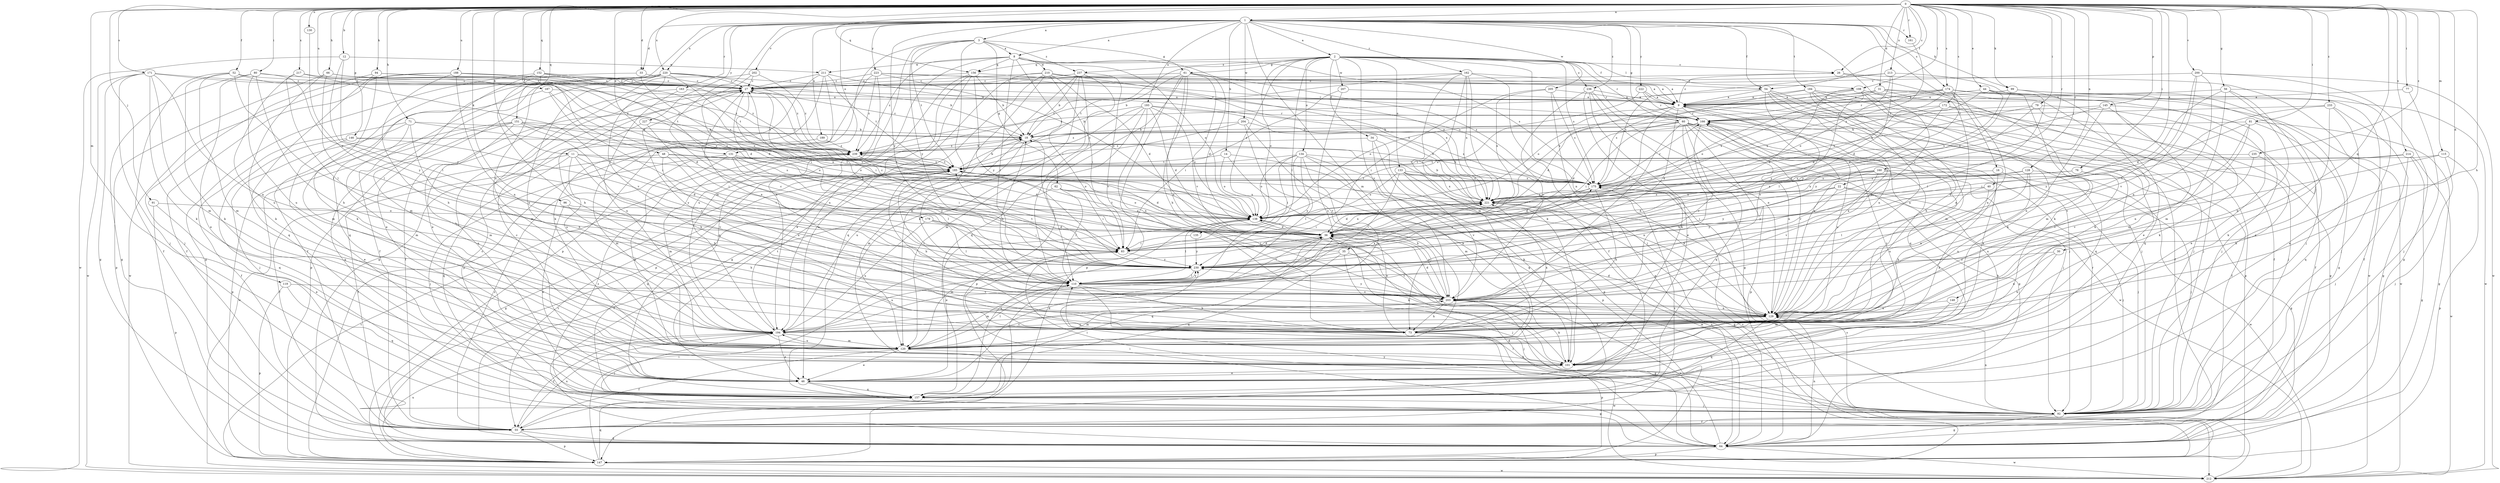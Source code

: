 strict digraph  {
0;
1;
2;
3;
8;
9;
11;
12;
14;
16;
18;
22;
26;
27;
30;
31;
33;
34;
35;
36;
40;
44;
46;
48;
52;
54;
55;
56;
60;
61;
62;
64;
66;
71;
73;
76;
77;
79;
80;
81;
83;
91;
92;
94;
96;
99;
101;
108;
110;
115;
119;
120;
128;
129;
130;
131;
133;
134;
135;
138;
145;
146;
147;
148;
151;
152;
156;
157;
160;
161;
162;
163;
166;
171;
172;
174;
175;
179;
184;
185;
187;
188;
189;
193;
194;
200;
202;
203;
204;
205;
207;
210;
211;
212;
213;
214;
217;
220;
221;
222;
223;
227;
230;
233;
235;
236;
237;
239;
0 -> 1  [label=a];
0 -> 11  [label=b];
0 -> 12  [label=b];
0 -> 22  [label=c];
0 -> 26  [label=c];
0 -> 30  [label=d];
0 -> 31  [label=d];
0 -> 33  [label=d];
0 -> 40  [label=e];
0 -> 44  [label=e];
0 -> 48  [label=f];
0 -> 52  [label=f];
0 -> 54  [label=f];
0 -> 56  [label=g];
0 -> 66  [label=h];
0 -> 71  [label=h];
0 -> 73  [label=h];
0 -> 76  [label=i];
0 -> 77  [label=i];
0 -> 79  [label=i];
0 -> 80  [label=i];
0 -> 81  [label=i];
0 -> 91  [label=j];
0 -> 94  [label=k];
0 -> 96  [label=k];
0 -> 99  [label=k];
0 -> 108  [label=l];
0 -> 115  [label=m];
0 -> 119  [label=m];
0 -> 128  [label=n];
0 -> 130  [label=o];
0 -> 131  [label=o];
0 -> 145  [label=p];
0 -> 146  [label=p];
0 -> 148  [label=q];
0 -> 151  [label=q];
0 -> 152  [label=q];
0 -> 156  [label=q];
0 -> 160  [label=r];
0 -> 161  [label=r];
0 -> 171  [label=s];
0 -> 172  [label=s];
0 -> 174  [label=s];
0 -> 187  [label=u];
0 -> 188  [label=u];
0 -> 200  [label=v];
0 -> 213  [label=x];
0 -> 214  [label=x];
0 -> 217  [label=x];
0 -> 220  [label=x];
0 -> 233  [label=z];
0 -> 235  [label=z];
1 -> 2  [label=a];
1 -> 3  [label=a];
1 -> 8  [label=a];
1 -> 14  [label=b];
1 -> 16  [label=b];
1 -> 33  [label=d];
1 -> 54  [label=f];
1 -> 60  [label=g];
1 -> 99  [label=k];
1 -> 120  [label=m];
1 -> 131  [label=o];
1 -> 161  [label=r];
1 -> 162  [label=r];
1 -> 163  [label=r];
1 -> 174  [label=s];
1 -> 179  [label=t];
1 -> 184  [label=t];
1 -> 189  [label=u];
1 -> 193  [label=u];
1 -> 194  [label=u];
1 -> 202  [label=v];
1 -> 203  [label=v];
1 -> 204  [label=w];
1 -> 205  [label=w];
1 -> 220  [label=x];
1 -> 222  [label=y];
1 -> 223  [label=y];
1 -> 227  [label=y];
1 -> 230  [label=y];
1 -> 236  [label=z];
2 -> 26  [label=c];
2 -> 34  [label=d];
2 -> 54  [label=f];
2 -> 61  [label=g];
2 -> 108  [label=l];
2 -> 110  [label=l];
2 -> 129  [label=n];
2 -> 133  [label=o];
2 -> 134  [label=o];
2 -> 135  [label=o];
2 -> 138  [label=o];
2 -> 156  [label=q];
2 -> 166  [label=r];
2 -> 175  [label=s];
2 -> 185  [label=t];
2 -> 203  [label=v];
2 -> 207  [label=w];
2 -> 236  [label=z];
2 -> 237  [label=z];
3 -> 8  [label=a];
3 -> 61  [label=g];
3 -> 62  [label=g];
3 -> 120  [label=m];
3 -> 147  [label=p];
3 -> 185  [label=t];
3 -> 203  [label=v];
3 -> 230  [label=y];
3 -> 237  [label=z];
8 -> 83  [label=i];
8 -> 110  [label=l];
8 -> 138  [label=o];
8 -> 156  [label=q];
8 -> 175  [label=s];
8 -> 194  [label=u];
8 -> 210  [label=w];
8 -> 211  [label=w];
8 -> 221  [label=x];
8 -> 239  [label=z];
9 -> 26  [label=c];
9 -> 35  [label=d];
9 -> 36  [label=d];
9 -> 46  [label=e];
9 -> 83  [label=i];
9 -> 129  [label=n];
9 -> 138  [label=o];
9 -> 157  [label=q];
9 -> 166  [label=r];
11 -> 36  [label=d];
11 -> 55  [label=f];
11 -> 73  [label=h];
11 -> 138  [label=o];
11 -> 157  [label=q];
11 -> 185  [label=t];
11 -> 203  [label=v];
12 -> 110  [label=l];
12 -> 211  [label=w];
12 -> 212  [label=w];
12 -> 230  [label=y];
14 -> 73  [label=h];
14 -> 129  [label=n];
14 -> 138  [label=o];
14 -> 185  [label=t];
16 -> 92  [label=j];
16 -> 101  [label=k];
16 -> 175  [label=s];
18 -> 27  [label=c];
18 -> 110  [label=l];
18 -> 120  [label=m];
18 -> 194  [label=u];
18 -> 239  [label=z];
22 -> 36  [label=d];
22 -> 83  [label=i];
22 -> 92  [label=j];
22 -> 101  [label=k];
22 -> 221  [label=x];
22 -> 230  [label=y];
26 -> 27  [label=c];
26 -> 101  [label=k];
26 -> 212  [label=w];
27 -> 9  [label=a];
27 -> 55  [label=f];
27 -> 83  [label=i];
27 -> 157  [label=q];
27 -> 185  [label=t];
27 -> 230  [label=y];
30 -> 73  [label=h];
30 -> 129  [label=n];
30 -> 230  [label=y];
31 -> 9  [label=a];
31 -> 55  [label=f];
31 -> 129  [label=n];
31 -> 138  [label=o];
31 -> 157  [label=q];
31 -> 221  [label=x];
33 -> 27  [label=c];
33 -> 55  [label=f];
33 -> 138  [label=o];
34 -> 64  [label=g];
34 -> 147  [label=p];
34 -> 157  [label=q];
34 -> 239  [label=z];
35 -> 27  [label=c];
35 -> 92  [label=j];
35 -> 157  [label=q];
35 -> 203  [label=v];
35 -> 230  [label=y];
36 -> 83  [label=i];
36 -> 101  [label=k];
36 -> 110  [label=l];
36 -> 120  [label=m];
36 -> 157  [label=q];
36 -> 185  [label=t];
36 -> 221  [label=x];
40 -> 73  [label=h];
40 -> 110  [label=l];
40 -> 221  [label=x];
44 -> 9  [label=a];
44 -> 55  [label=f];
44 -> 110  [label=l];
44 -> 175  [label=s];
44 -> 221  [label=x];
46 -> 27  [label=c];
46 -> 36  [label=d];
46 -> 64  [label=g];
46 -> 157  [label=q];
48 -> 55  [label=f];
48 -> 83  [label=i];
48 -> 129  [label=n];
48 -> 175  [label=s];
48 -> 185  [label=t];
52 -> 27  [label=c];
52 -> 55  [label=f];
52 -> 101  [label=k];
52 -> 110  [label=l];
52 -> 120  [label=m];
52 -> 239  [label=z];
54 -> 9  [label=a];
54 -> 55  [label=f];
54 -> 92  [label=j];
54 -> 129  [label=n];
54 -> 157  [label=q];
54 -> 203  [label=v];
54 -> 239  [label=z];
55 -> 64  [label=g];
55 -> 110  [label=l];
55 -> 147  [label=p];
55 -> 175  [label=s];
55 -> 194  [label=u];
55 -> 239  [label=z];
56 -> 9  [label=a];
56 -> 36  [label=d];
56 -> 46  [label=e];
56 -> 73  [label=h];
56 -> 92  [label=j];
56 -> 120  [label=m];
60 -> 18  [label=b];
60 -> 36  [label=d];
60 -> 64  [label=g];
60 -> 73  [label=h];
60 -> 83  [label=i];
60 -> 92  [label=j];
60 -> 129  [label=n];
60 -> 147  [label=p];
60 -> 157  [label=q];
60 -> 194  [label=u];
60 -> 212  [label=w];
61 -> 18  [label=b];
61 -> 27  [label=c];
61 -> 36  [label=d];
61 -> 73  [label=h];
61 -> 129  [label=n];
61 -> 147  [label=p];
61 -> 157  [label=q];
61 -> 175  [label=s];
61 -> 203  [label=v];
62 -> 55  [label=f];
62 -> 83  [label=i];
62 -> 110  [label=l];
62 -> 138  [label=o];
62 -> 221  [label=x];
64 -> 36  [label=d];
64 -> 83  [label=i];
64 -> 129  [label=n];
64 -> 147  [label=p];
64 -> 185  [label=t];
64 -> 203  [label=v];
64 -> 212  [label=w];
64 -> 221  [label=x];
64 -> 230  [label=y];
66 -> 27  [label=c];
66 -> 36  [label=d];
66 -> 101  [label=k];
66 -> 110  [label=l];
66 -> 138  [label=o];
66 -> 147  [label=p];
71 -> 18  [label=b];
71 -> 55  [label=f];
71 -> 73  [label=h];
71 -> 92  [label=j];
71 -> 120  [label=m];
71 -> 138  [label=o];
73 -> 27  [label=c];
73 -> 138  [label=o];
73 -> 147  [label=p];
73 -> 212  [label=w];
73 -> 221  [label=x];
76 -> 64  [label=g];
76 -> 175  [label=s];
76 -> 194  [label=u];
76 -> 221  [label=x];
77 -> 9  [label=a];
77 -> 92  [label=j];
79 -> 55  [label=f];
79 -> 101  [label=k];
79 -> 166  [label=r];
79 -> 175  [label=s];
79 -> 230  [label=y];
80 -> 27  [label=c];
80 -> 46  [label=e];
80 -> 64  [label=g];
80 -> 73  [label=h];
80 -> 194  [label=u];
80 -> 230  [label=y];
81 -> 18  [label=b];
81 -> 64  [label=g];
81 -> 83  [label=i];
81 -> 129  [label=n];
81 -> 157  [label=q];
81 -> 203  [label=v];
83 -> 36  [label=d];
83 -> 230  [label=y];
91 -> 46  [label=e];
91 -> 138  [label=o];
91 -> 147  [label=p];
92 -> 27  [label=c];
92 -> 55  [label=f];
92 -> 64  [label=g];
92 -> 83  [label=i];
92 -> 110  [label=l];
92 -> 129  [label=n];
92 -> 166  [label=r];
92 -> 239  [label=z];
94 -> 27  [label=c];
94 -> 36  [label=d];
94 -> 92  [label=j];
94 -> 101  [label=k];
94 -> 157  [label=q];
96 -> 46  [label=e];
96 -> 73  [label=h];
96 -> 138  [label=o];
99 -> 9  [label=a];
99 -> 64  [label=g];
99 -> 101  [label=k];
99 -> 110  [label=l];
99 -> 212  [label=w];
101 -> 36  [label=d];
101 -> 46  [label=e];
101 -> 166  [label=r];
108 -> 9  [label=a];
108 -> 36  [label=d];
108 -> 46  [label=e];
108 -> 92  [label=j];
108 -> 101  [label=k];
108 -> 138  [label=o];
108 -> 230  [label=y];
110 -> 27  [label=c];
110 -> 73  [label=h];
110 -> 92  [label=j];
110 -> 120  [label=m];
110 -> 203  [label=v];
110 -> 221  [label=x];
110 -> 230  [label=y];
115 -> 92  [label=j];
115 -> 147  [label=p];
115 -> 185  [label=t];
115 -> 203  [label=v];
119 -> 147  [label=p];
119 -> 157  [label=q];
119 -> 203  [label=v];
120 -> 46  [label=e];
120 -> 55  [label=f];
120 -> 101  [label=k];
120 -> 110  [label=l];
120 -> 194  [label=u];
120 -> 203  [label=v];
128 -> 129  [label=n];
128 -> 175  [label=s];
128 -> 194  [label=u];
128 -> 212  [label=w];
128 -> 230  [label=y];
129 -> 9  [label=a];
129 -> 36  [label=d];
129 -> 73  [label=h];
129 -> 157  [label=q];
129 -> 166  [label=r];
129 -> 185  [label=t];
129 -> 194  [label=u];
130 -> 230  [label=y];
131 -> 83  [label=i];
131 -> 92  [label=j];
131 -> 101  [label=k];
131 -> 110  [label=l];
131 -> 185  [label=t];
131 -> 230  [label=y];
133 -> 110  [label=l];
133 -> 129  [label=n];
133 -> 138  [label=o];
133 -> 175  [label=s];
133 -> 203  [label=v];
133 -> 212  [label=w];
133 -> 221  [label=x];
134 -> 83  [label=i];
134 -> 101  [label=k];
134 -> 110  [label=l];
134 -> 120  [label=m];
134 -> 138  [label=o];
134 -> 185  [label=t];
134 -> 194  [label=u];
134 -> 221  [label=x];
134 -> 230  [label=y];
135 -> 83  [label=i];
135 -> 230  [label=y];
138 -> 36  [label=d];
138 -> 46  [label=e];
138 -> 110  [label=l];
145 -> 46  [label=e];
145 -> 120  [label=m];
145 -> 129  [label=n];
145 -> 166  [label=r];
145 -> 175  [label=s];
146 -> 46  [label=e];
146 -> 157  [label=q];
146 -> 230  [label=y];
146 -> 239  [label=z];
147 -> 83  [label=i];
147 -> 157  [label=q];
147 -> 175  [label=s];
147 -> 194  [label=u];
147 -> 212  [label=w];
148 -> 120  [label=m];
148 -> 129  [label=n];
151 -> 18  [label=b];
151 -> 73  [label=h];
151 -> 120  [label=m];
151 -> 138  [label=o];
151 -> 147  [label=p];
151 -> 157  [label=q];
151 -> 212  [label=w];
151 -> 221  [label=x];
152 -> 27  [label=c];
152 -> 64  [label=g];
152 -> 73  [label=h];
152 -> 120  [label=m];
152 -> 175  [label=s];
152 -> 239  [label=z];
156 -> 18  [label=b];
156 -> 27  [label=c];
156 -> 46  [label=e];
156 -> 157  [label=q];
156 -> 166  [label=r];
156 -> 194  [label=u];
156 -> 230  [label=y];
157 -> 92  [label=j];
157 -> 138  [label=o];
160 -> 92  [label=j];
160 -> 138  [label=o];
160 -> 175  [label=s];
160 -> 194  [label=u];
160 -> 203  [label=v];
160 -> 221  [label=x];
160 -> 230  [label=y];
161 -> 221  [label=x];
162 -> 9  [label=a];
162 -> 27  [label=c];
162 -> 55  [label=f];
162 -> 92  [label=j];
162 -> 101  [label=k];
162 -> 120  [label=m];
162 -> 221  [label=x];
162 -> 239  [label=z];
163 -> 9  [label=a];
163 -> 120  [label=m];
163 -> 194  [label=u];
166 -> 18  [label=b];
166 -> 55  [label=f];
166 -> 194  [label=u];
166 -> 203  [label=v];
166 -> 239  [label=z];
171 -> 27  [label=c];
171 -> 64  [label=g];
171 -> 92  [label=j];
171 -> 101  [label=k];
171 -> 120  [label=m];
171 -> 129  [label=n];
171 -> 212  [label=w];
171 -> 239  [label=z];
172 -> 64  [label=g];
172 -> 92  [label=j];
172 -> 138  [label=o];
172 -> 166  [label=r];
172 -> 175  [label=s];
174 -> 9  [label=a];
174 -> 36  [label=d];
174 -> 92  [label=j];
174 -> 120  [label=m];
174 -> 129  [label=n];
174 -> 166  [label=r];
174 -> 212  [label=w];
174 -> 221  [label=x];
174 -> 230  [label=y];
175 -> 18  [label=b];
175 -> 36  [label=d];
175 -> 73  [label=h];
175 -> 166  [label=r];
175 -> 185  [label=t];
175 -> 221  [label=x];
179 -> 36  [label=d];
179 -> 83  [label=i];
179 -> 110  [label=l];
179 -> 194  [label=u];
184 -> 9  [label=a];
184 -> 73  [label=h];
184 -> 92  [label=j];
184 -> 120  [label=m];
184 -> 129  [label=n];
184 -> 147  [label=p];
184 -> 175  [label=s];
185 -> 18  [label=b];
185 -> 27  [label=c];
185 -> 36  [label=d];
185 -> 64  [label=g];
185 -> 73  [label=h];
185 -> 157  [label=q];
185 -> 175  [label=s];
185 -> 239  [label=z];
187 -> 9  [label=a];
187 -> 36  [label=d];
187 -> 83  [label=i];
187 -> 120  [label=m];
188 -> 18  [label=b];
188 -> 27  [label=c];
188 -> 55  [label=f];
188 -> 73  [label=h];
188 -> 129  [label=n];
188 -> 212  [label=w];
188 -> 239  [label=z];
189 -> 120  [label=m];
189 -> 239  [label=z];
193 -> 18  [label=b];
193 -> 36  [label=d];
193 -> 120  [label=m];
193 -> 129  [label=n];
193 -> 138  [label=o];
193 -> 147  [label=p];
193 -> 166  [label=r];
193 -> 185  [label=t];
193 -> 221  [label=x];
194 -> 46  [label=e];
194 -> 55  [label=f];
194 -> 92  [label=j];
194 -> 120  [label=m];
194 -> 185  [label=t];
200 -> 27  [label=c];
200 -> 64  [label=g];
200 -> 110  [label=l];
200 -> 129  [label=n];
200 -> 203  [label=v];
200 -> 212  [label=w];
202 -> 27  [label=c];
202 -> 46  [label=e];
202 -> 83  [label=i];
202 -> 239  [label=z];
203 -> 18  [label=b];
203 -> 36  [label=d];
203 -> 64  [label=g];
203 -> 73  [label=h];
203 -> 101  [label=k];
203 -> 120  [label=m];
203 -> 129  [label=n];
203 -> 138  [label=o];
203 -> 230  [label=y];
204 -> 18  [label=b];
204 -> 101  [label=k];
204 -> 175  [label=s];
204 -> 185  [label=t];
204 -> 203  [label=v];
205 -> 9  [label=a];
205 -> 83  [label=i];
205 -> 147  [label=p];
205 -> 175  [label=s];
205 -> 221  [label=x];
207 -> 9  [label=a];
207 -> 83  [label=i];
207 -> 194  [label=u];
210 -> 9  [label=a];
210 -> 27  [label=c];
210 -> 36  [label=d];
210 -> 46  [label=e];
210 -> 64  [label=g];
210 -> 83  [label=i];
210 -> 147  [label=p];
210 -> 166  [label=r];
210 -> 221  [label=x];
211 -> 27  [label=c];
211 -> 64  [label=g];
211 -> 101  [label=k];
211 -> 129  [label=n];
211 -> 185  [label=t];
211 -> 221  [label=x];
212 -> 175  [label=s];
212 -> 185  [label=t];
213 -> 27  [label=c];
213 -> 36  [label=d];
213 -> 92  [label=j];
213 -> 138  [label=o];
213 -> 175  [label=s];
214 -> 36  [label=d];
214 -> 64  [label=g];
214 -> 92  [label=j];
214 -> 185  [label=t];
214 -> 212  [label=w];
217 -> 27  [label=c];
217 -> 83  [label=i];
217 -> 110  [label=l];
217 -> 194  [label=u];
220 -> 27  [label=c];
220 -> 46  [label=e];
220 -> 55  [label=f];
220 -> 147  [label=p];
220 -> 157  [label=q];
220 -> 166  [label=r];
220 -> 185  [label=t];
220 -> 194  [label=u];
220 -> 203  [label=v];
220 -> 239  [label=z];
221 -> 18  [label=b];
221 -> 36  [label=d];
221 -> 64  [label=g];
221 -> 83  [label=i];
221 -> 138  [label=o];
222 -> 9  [label=a];
222 -> 92  [label=j];
222 -> 138  [label=o];
222 -> 166  [label=r];
223 -> 9  [label=a];
223 -> 27  [label=c];
223 -> 138  [label=o];
223 -> 147  [label=p];
223 -> 175  [label=s];
223 -> 194  [label=u];
223 -> 239  [label=z];
227 -> 18  [label=b];
227 -> 83  [label=i];
227 -> 194  [label=u];
230 -> 110  [label=l];
230 -> 175  [label=s];
230 -> 185  [label=t];
230 -> 194  [label=u];
233 -> 46  [label=e];
233 -> 64  [label=g];
233 -> 101  [label=k];
233 -> 166  [label=r];
233 -> 230  [label=y];
235 -> 73  [label=h];
235 -> 185  [label=t];
235 -> 203  [label=v];
236 -> 9  [label=a];
236 -> 46  [label=e];
236 -> 64  [label=g];
236 -> 101  [label=k];
236 -> 129  [label=n];
236 -> 203  [label=v];
237 -> 18  [label=b];
237 -> 27  [label=c];
237 -> 101  [label=k];
237 -> 110  [label=l];
237 -> 120  [label=m];
237 -> 157  [label=q];
237 -> 203  [label=v];
239 -> 18  [label=b];
239 -> 36  [label=d];
239 -> 120  [label=m];
239 -> 185  [label=t];
}
